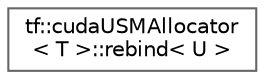 digraph "类继承关系图"
{
 // LATEX_PDF_SIZE
  bgcolor="transparent";
  edge [fontname=Helvetica,fontsize=10,labelfontname=Helvetica,labelfontsize=10];
  node [fontname=Helvetica,fontsize=10,shape=box,height=0.2,width=0.4];
  rankdir="LR";
  Node0 [id="Node000000",label="tf::cudaUSMAllocator\l\< T \>::rebind\< U \>",height=0.2,width=0.4,color="grey40", fillcolor="white", style="filled",URL="$structtf_1_1cuda_u_s_m_allocator_1_1rebind.html",tooltip="its member type U is the equivalent allocator type to allocate elements of type U"];
}
